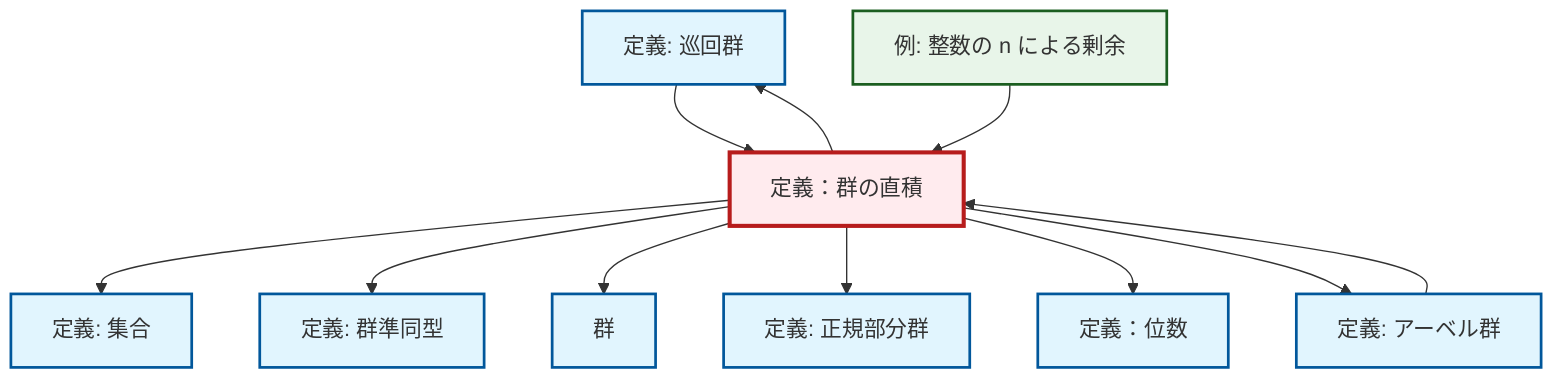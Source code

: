 graph TD
    classDef definition fill:#e1f5fe,stroke:#01579b,stroke-width:2px
    classDef theorem fill:#f3e5f5,stroke:#4a148c,stroke-width:2px
    classDef axiom fill:#fff3e0,stroke:#e65100,stroke-width:2px
    classDef example fill:#e8f5e9,stroke:#1b5e20,stroke-width:2px
    classDef current fill:#ffebee,stroke:#b71c1c,stroke-width:3px
    def-cyclic-group["定義: 巡回群"]:::definition
    def-order["定義：位数"]:::definition
    ex-quotient-integers-mod-n["例: 整数の n による剰余"]:::example
    def-abelian-group["定義: アーベル群"]:::definition
    def-set["定義: 集合"]:::definition
    def-homomorphism["定義: 群準同型"]:::definition
    def-normal-subgroup["定義: 正規部分群"]:::definition
    def-direct-product["定義：群の直積"]:::definition
    def-group["群"]:::definition
    def-direct-product --> def-set
    def-direct-product --> def-homomorphism
    def-direct-product --> def-cyclic-group
    def-cyclic-group --> def-direct-product
    ex-quotient-integers-mod-n --> def-direct-product
    def-direct-product --> def-group
    def-abelian-group --> def-direct-product
    def-direct-product --> def-normal-subgroup
    def-direct-product --> def-order
    def-direct-product --> def-abelian-group
    class def-direct-product current